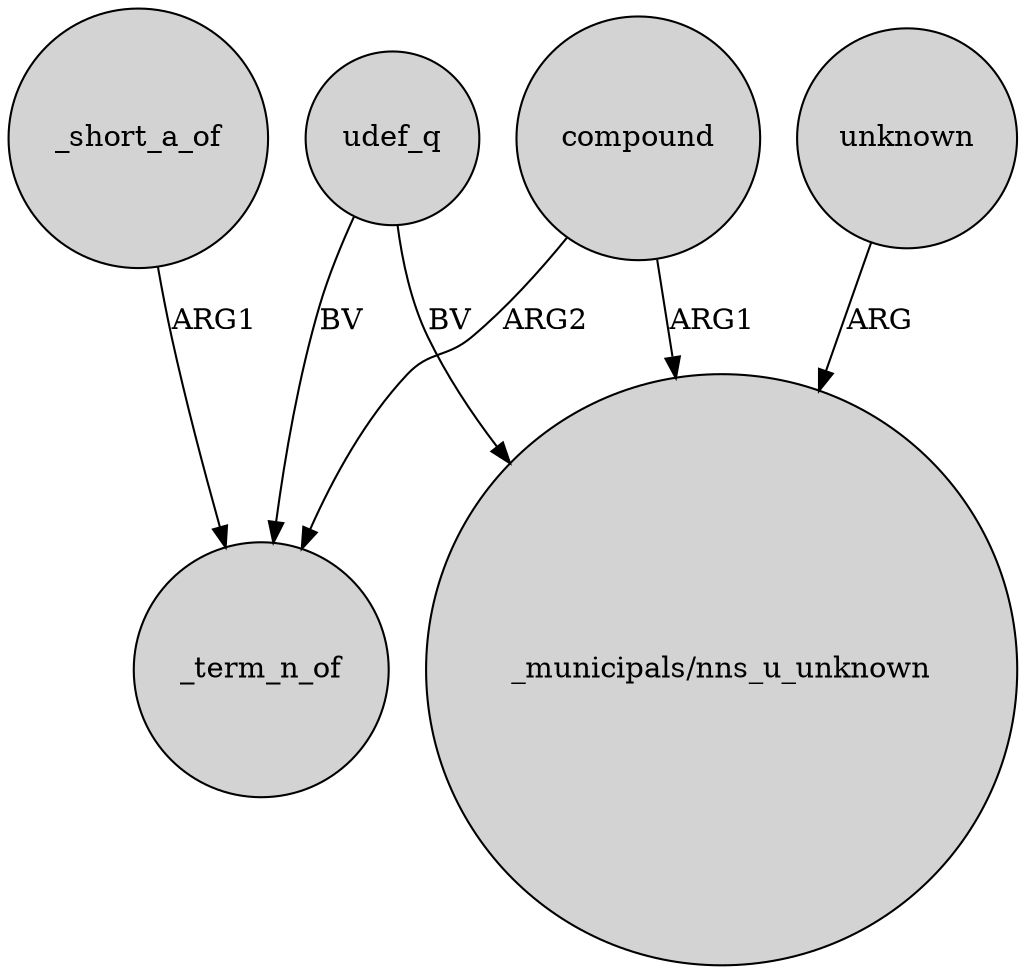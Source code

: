 digraph {
	node [shape=circle style=filled]
	_short_a_of -> _term_n_of [label=ARG1]
	compound -> "_municipals/nns_u_unknown" [label=ARG1]
	compound -> _term_n_of [label=ARG2]
	udef_q -> _term_n_of [label=BV]
	unknown -> "_municipals/nns_u_unknown" [label=ARG]
	udef_q -> "_municipals/nns_u_unknown" [label=BV]
}
